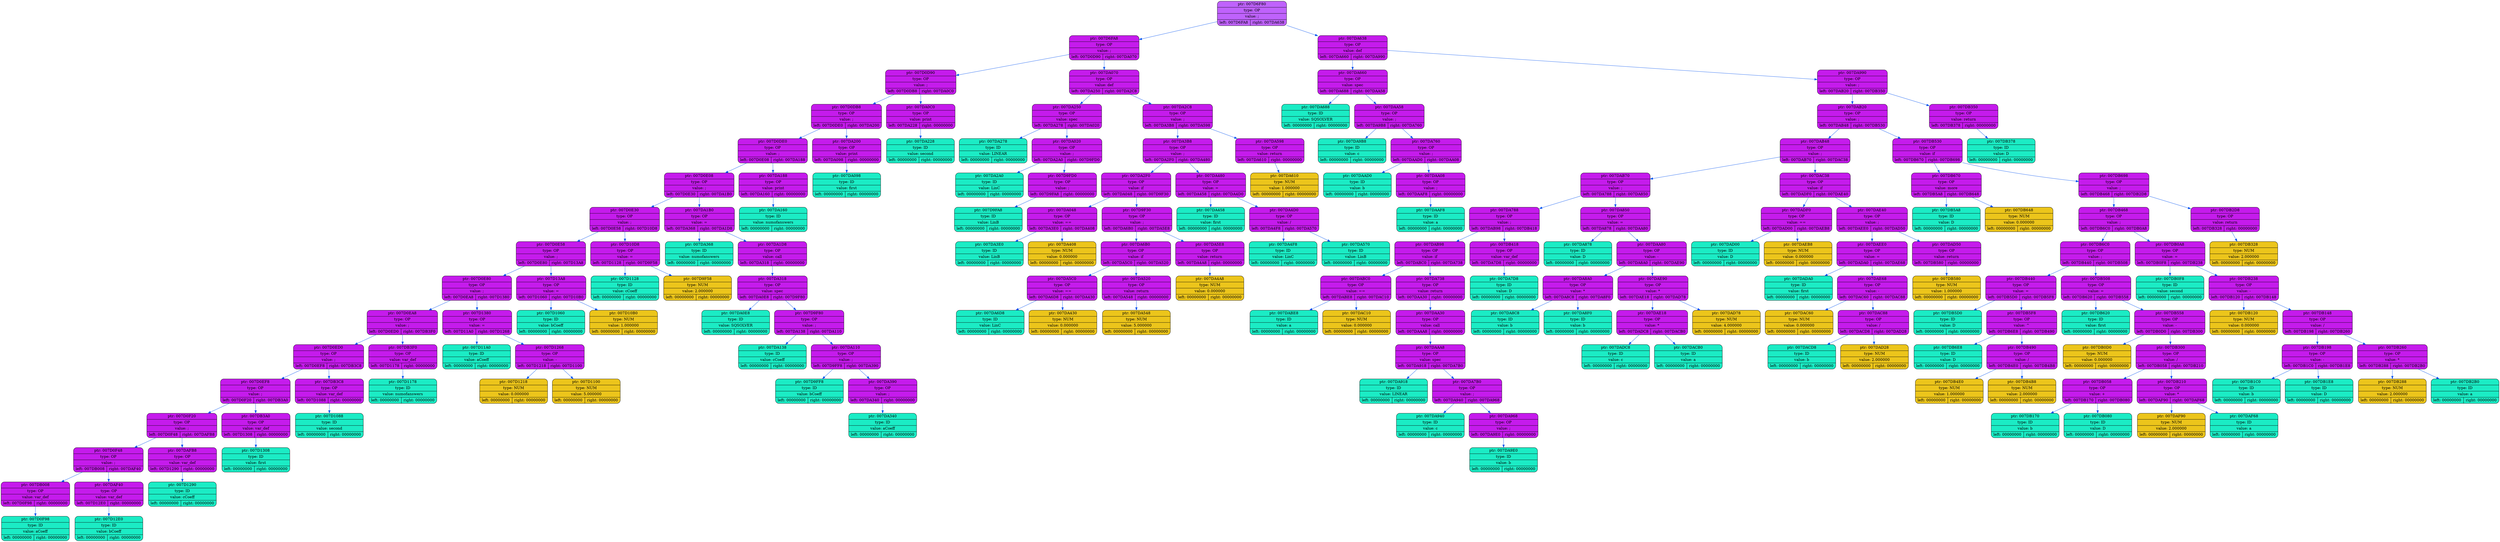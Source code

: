 digraph
{
    rankdir=TP

        node007D6F80[shape=record,style="rounded,filled",fillcolor="#BF62FC",label="{ ptr: 007D6F80 | type: OP | value: ;| { left: 007D6FA8 | right: 007DA638 }}"];
    node007D6F80 -> node007D6FA8[color="#0855F0"]
    node007D6FA8[shape=record,style="rounded,filled",fillcolor="#C51BEC",label="{ ptr: 007D6FA8 | type: OP | value: ;| { left: 007D0D90 | right: 007DA070 }}"];
    node007D6FA8 -> node007D0D90[color="#0855F0"]
    node007D0D90[shape=record,style="rounded,filled",fillcolor="#C51BEC",label="{ ptr: 007D0D90 | type: OP | value: ;| { left: 007D0DB8 | right: 007DA0C0 }}"];
    node007D0D90 -> node007D0DB8[color="#0855F0"]
    node007D0DB8[shape=record,style="rounded,filled",fillcolor="#C51BEC",label="{ ptr: 007D0DB8 | type: OP | value: ;| { left: 007D0DE0 | right: 007DA200 }}"];
    node007D0DB8 -> node007D0DE0[color="#0855F0"]
    node007D0DE0[shape=record,style="rounded,filled",fillcolor="#C51BEC",label="{ ptr: 007D0DE0 | type: OP | value: ;| { left: 007D0E08 | right: 007DA188 }}"];
    node007D0DE0 -> node007D0E08[color="#0855F0"]
    node007D0E08[shape=record,style="rounded,filled",fillcolor="#C51BEC",label="{ ptr: 007D0E08 | type: OP | value: ;| { left: 007D0E30 | right: 007DA1B0 }}"];
    node007D0E08 -> node007D0E30[color="#0855F0"]
    node007D0E30[shape=record,style="rounded,filled",fillcolor="#C51BEC",label="{ ptr: 007D0E30 | type: OP | value: ;| { left: 007D0E58 | right: 007D10D8 }}"];
    node007D0E30 -> node007D0E58[color="#0855F0"]
    node007D0E58[shape=record,style="rounded,filled",fillcolor="#C51BEC",label="{ ptr: 007D0E58 | type: OP | value: ;| { left: 007D0E80 | right: 007D13A8 }}"];
    node007D0E58 -> node007D0E80[color="#0855F0"]
    node007D0E80[shape=record,style="rounded,filled",fillcolor="#C51BEC",label="{ ptr: 007D0E80 | type: OP | value: ;| { left: 007D0EA8 | right: 007D1380 }}"];
    node007D0E80 -> node007D0EA8[color="#0855F0"]
    node007D0EA8[shape=record,style="rounded,filled",fillcolor="#C51BEC",label="{ ptr: 007D0EA8 | type: OP | value: ;| { left: 007D0ED0 | right: 007DB3F0 }}"];
    node007D0EA8 -> node007D0ED0[color="#0855F0"]
    node007D0ED0[shape=record,style="rounded,filled",fillcolor="#C51BEC",label="{ ptr: 007D0ED0 | type: OP | value: ;| { left: 007D0EF8 | right: 007DB3C8 }}"];
    node007D0ED0 -> node007D0EF8[color="#0855F0"]
    node007D0EF8[shape=record,style="rounded,filled",fillcolor="#C51BEC",label="{ ptr: 007D0EF8 | type: OP | value: ;| { left: 007D0F20 | right: 007DB3A0 }}"];
    node007D0EF8 -> node007D0F20[color="#0855F0"]
    node007D0F20[shape=record,style="rounded,filled",fillcolor="#C51BEC",label="{ ptr: 007D0F20 | type: OP | value: ;| { left: 007D0F48 | right: 007DAFB8 }}"];
    node007D0F20 -> node007D0F48[color="#0855F0"]
    node007D0F48[shape=record,style="rounded,filled",fillcolor="#C51BEC",label="{ ptr: 007D0F48 | type: OP | value: ;| { left: 007DB008 | right: 007DAF40 }}"];
    node007D0F48 -> node007DB008[color="#0855F0"]
    node007DB008[shape=record,style="rounded,filled",fillcolor="#C51BEC",label="{ ptr: 007DB008 | type: OP | value: var_def| { left: 007D0F98 | right: 00000000 }}"];
    node007DB008 -> node007D0F98[color="#0855F0"]
    node007D0F98[shape=record,style="rounded,filled",fillcolor="#1BECC5",label="{ ptr: 007D0F98 | type: ID | value: aCoeff| { left: 00000000 | right: 00000000 }}"];
    node007D0F48 -> node007DAF40[color="#0855F0"]
    node007DAF40[shape=record,style="rounded,filled",fillcolor="#C51BEC",label="{ ptr: 007DAF40 | type: OP | value: var_def| { left: 007D12E0 | right: 00000000 }}"];
    node007DAF40 -> node007D12E0[color="#0855F0"]
    node007D12E0[shape=record,style="rounded,filled",fillcolor="#1BECC5",label="{ ptr: 007D12E0 | type: ID | value: bCoeff| { left: 00000000 | right: 00000000 }}"];
    node007D0F20 -> node007DAFB8[color="#0855F0"]
    node007DAFB8[shape=record,style="rounded,filled",fillcolor="#C51BEC",label="{ ptr: 007DAFB8 | type: OP | value: var_def| { left: 007D1290 | right: 00000000 }}"];
    node007DAFB8 -> node007D1290[color="#0855F0"]
    node007D1290[shape=record,style="rounded,filled",fillcolor="#1BECC5",label="{ ptr: 007D1290 | type: ID | value: cCoeff| { left: 00000000 | right: 00000000 }}"];
    node007D0EF8 -> node007DB3A0[color="#0855F0"]
    node007DB3A0[shape=record,style="rounded,filled",fillcolor="#C51BEC",label="{ ptr: 007DB3A0 | type: OP | value: var_def| { left: 007D1308 | right: 00000000 }}"];
    node007DB3A0 -> node007D1308[color="#0855F0"]
    node007D1308[shape=record,style="rounded,filled",fillcolor="#1BECC5",label="{ ptr: 007D1308 | type: ID | value: first| { left: 00000000 | right: 00000000 }}"];
    node007D0ED0 -> node007DB3C8[color="#0855F0"]
    node007DB3C8[shape=record,style="rounded,filled",fillcolor="#C51BEC",label="{ ptr: 007DB3C8 | type: OP | value: var_def| { left: 007D1088 | right: 00000000 }}"];
    node007DB3C8 -> node007D1088[color="#0855F0"]
    node007D1088[shape=record,style="rounded,filled",fillcolor="#1BECC5",label="{ ptr: 007D1088 | type: ID | value: second| { left: 00000000 | right: 00000000 }}"];
    node007D0EA8 -> node007DB3F0[color="#0855F0"]
    node007DB3F0[shape=record,style="rounded,filled",fillcolor="#C51BEC",label="{ ptr: 007DB3F0 | type: OP | value: var_def| { left: 007D1178 | right: 00000000 }}"];
    node007DB3F0 -> node007D1178[color="#0855F0"]
    node007D1178[shape=record,style="rounded,filled",fillcolor="#1BECC5",label="{ ptr: 007D1178 | type: ID | value: numofanswers| { left: 00000000 | right: 00000000 }}"];
    node007D0E80 -> node007D1380[color="#0855F0"]
    node007D1380[shape=record,style="rounded,filled",fillcolor="#C51BEC",label="{ ptr: 007D1380 | type: OP | value: =| { left: 007D11A0 | right: 007D1268 }}"];
    node007D1380 -> node007D11A0[color="#0855F0"]
    node007D11A0[shape=record,style="rounded,filled",fillcolor="#1BECC5",label="{ ptr: 007D11A0 | type: ID | value: aCoeff| { left: 00000000 | right: 00000000 }}"];
    node007D1380 -> node007D1268[color="#0855F0"]
    node007D1268[shape=record,style="rounded,filled",fillcolor="#C51BEC",label="{ ptr: 007D1268 | type: OP | value: -| { left: 007D1218 | right: 007D1100 }}"];
    node007D1268 -> node007D1218[color="#0855F0"]
    node007D1218[shape=record,style="rounded,filled",fillcolor="#ECC51B",label="{ ptr: 007D1218 | type: NUM | value: 0.000000| { left: 00000000 | right: 00000000 }}"];
    node007D1268 -> node007D1100[color="#0855F0"]
    node007D1100[shape=record,style="rounded,filled",fillcolor="#ECC51B",label="{ ptr: 007D1100 | type: NUM | value: 5.000000| { left: 00000000 | right: 00000000 }}"];
    node007D0E58 -> node007D13A8[color="#0855F0"]
    node007D13A8[shape=record,style="rounded,filled",fillcolor="#C51BEC",label="{ ptr: 007D13A8 | type: OP | value: =| { left: 007D1060 | right: 007D10B0 }}"];
    node007D13A8 -> node007D1060[color="#0855F0"]
    node007D1060[shape=record,style="rounded,filled",fillcolor="#1BECC5",label="{ ptr: 007D1060 | type: ID | value: bCoeff| { left: 00000000 | right: 00000000 }}"];
    node007D13A8 -> node007D10B0[color="#0855F0"]
    node007D10B0[shape=record,style="rounded,filled",fillcolor="#ECC51B",label="{ ptr: 007D10B0 | type: NUM | value: 1.000000| { left: 00000000 | right: 00000000 }}"];
    node007D0E30 -> node007D10D8[color="#0855F0"]
    node007D10D8[shape=record,style="rounded,filled",fillcolor="#C51BEC",label="{ ptr: 007D10D8 | type: OP | value: =| { left: 007D1128 | right: 007D9F58 }}"];
    node007D10D8 -> node007D1128[color="#0855F0"]
    node007D1128[shape=record,style="rounded,filled",fillcolor="#1BECC5",label="{ ptr: 007D1128 | type: ID | value: cCoeff| { left: 00000000 | right: 00000000 }}"];
    node007D10D8 -> node007D9F58[color="#0855F0"]
    node007D9F58[shape=record,style="rounded,filled",fillcolor="#ECC51B",label="{ ptr: 007D9F58 | type: NUM | value: 2.000000| { left: 00000000 | right: 00000000 }}"];
    node007D0E08 -> node007DA1B0[color="#0855F0"]
    node007DA1B0[shape=record,style="rounded,filled",fillcolor="#C51BEC",label="{ ptr: 007DA1B0 | type: OP | value: =| { left: 007DA368 | right: 007DA1D8 }}"];
    node007DA1B0 -> node007DA368[color="#0855F0"]
    node007DA368[shape=record,style="rounded,filled",fillcolor="#1BECC5",label="{ ptr: 007DA368 | type: ID | value: numofanswers| { left: 00000000 | right: 00000000 }}"];
    node007DA1B0 -> node007DA1D8[color="#0855F0"]
    node007DA1D8[shape=record,style="rounded,filled",fillcolor="#C51BEC",label="{ ptr: 007DA1D8 | type: OP | value: call| { left: 007DA318 | right: 00000000 }}"];
    node007DA1D8 -> node007DA318[color="#0855F0"]
    node007DA318[shape=record,style="rounded,filled",fillcolor="#C51BEC",label="{ ptr: 007DA318 | type: OP | value: spec| { left: 007DA0E8 | right: 007D9F80 }}"];
    node007DA318 -> node007DA0E8[color="#0855F0"]
    node007DA0E8[shape=record,style="rounded,filled",fillcolor="#1BECC5",label="{ ptr: 007DA0E8 | type: ID | value: SQSOLVER| { left: 00000000 | right: 00000000 }}"];
    node007DA318 -> node007D9F80[color="#0855F0"]
    node007D9F80[shape=record,style="rounded,filled",fillcolor="#C51BEC",label="{ ptr: 007D9F80 | type: OP | value: ;| { left: 007DA138 | right: 007DA110 }}"];
    node007D9F80 -> node007DA138[color="#0855F0"]
    node007DA138[shape=record,style="rounded,filled",fillcolor="#1BECC5",label="{ ptr: 007DA138 | type: ID | value: cCoeff| { left: 00000000 | right: 00000000 }}"];
    node007D9F80 -> node007DA110[color="#0855F0"]
    node007DA110[shape=record,style="rounded,filled",fillcolor="#C51BEC",label="{ ptr: 007DA110 | type: OP | value: ;| { left: 007D9FF8 | right: 007DA390 }}"];
    node007DA110 -> node007D9FF8[color="#0855F0"]
    node007D9FF8[shape=record,style="rounded,filled",fillcolor="#1BECC5",label="{ ptr: 007D9FF8 | type: ID | value: bCoeff| { left: 00000000 | right: 00000000 }}"];
    node007DA110 -> node007DA390[color="#0855F0"]
    node007DA390[shape=record,style="rounded,filled",fillcolor="#C51BEC",label="{ ptr: 007DA390 | type: OP | value: ;| { left: 007DA340 | right: 00000000 }}"];
    node007DA390 -> node007DA340[color="#0855F0"]
    node007DA340[shape=record,style="rounded,filled",fillcolor="#1BECC5",label="{ ptr: 007DA340 | type: ID | value: aCoeff| { left: 00000000 | right: 00000000 }}"];
    node007D0DE0 -> node007DA188[color="#0855F0"]
    node007DA188[shape=record,style="rounded,filled",fillcolor="#C51BEC",label="{ ptr: 007DA188 | type: OP | value: print| { left: 007DA160 | right: 00000000 }}"];
    node007DA188 -> node007DA160[color="#0855F0"]
    node007DA160[shape=record,style="rounded,filled",fillcolor="#1BECC5",label="{ ptr: 007DA160 | type: ID | value: numofanswers| { left: 00000000 | right: 00000000 }}"];
    node007D0DB8 -> node007DA200[color="#0855F0"]
    node007DA200[shape=record,style="rounded,filled",fillcolor="#C51BEC",label="{ ptr: 007DA200 | type: OP | value: print| { left: 007DA098 | right: 00000000 }}"];
    node007DA200 -> node007DA098[color="#0855F0"]
    node007DA098[shape=record,style="rounded,filled",fillcolor="#1BECC5",label="{ ptr: 007DA098 | type: ID | value: first| { left: 00000000 | right: 00000000 }}"];
    node007D0D90 -> node007DA0C0[color="#0855F0"]
    node007DA0C0[shape=record,style="rounded,filled",fillcolor="#C51BEC",label="{ ptr: 007DA0C0 | type: OP | value: print| { left: 007DA228 | right: 00000000 }}"];
    node007DA0C0 -> node007DA228[color="#0855F0"]
    node007DA228[shape=record,style="rounded,filled",fillcolor="#1BECC5",label="{ ptr: 007DA228 | type: ID | value: second| { left: 00000000 | right: 00000000 }}"];
    node007D6FA8 -> node007DA070[color="#0855F0"]
    node007DA070[shape=record,style="rounded,filled",fillcolor="#C51BEC",label="{ ptr: 007DA070 | type: OP | value: def| { left: 007DA250 | right: 007DA2C8 }}"];
    node007DA070 -> node007DA250[color="#0855F0"]
    node007DA250[shape=record,style="rounded,filled",fillcolor="#C51BEC",label="{ ptr: 007DA250 | type: OP | value: spec| { left: 007DA278 | right: 007DA020 }}"];
    node007DA250 -> node007DA278[color="#0855F0"]
    node007DA278[shape=record,style="rounded,filled",fillcolor="#1BECC5",label="{ ptr: 007DA278 | type: ID | value: LINEAR| { left: 00000000 | right: 00000000 }}"];
    node007DA250 -> node007DA020[color="#0855F0"]
    node007DA020[shape=record,style="rounded,filled",fillcolor="#C51BEC",label="{ ptr: 007DA020 | type: OP | value: ;| { left: 007DA2A0 | right: 007D9FD0 }}"];
    node007DA020 -> node007DA2A0[color="#0855F0"]
    node007DA2A0[shape=record,style="rounded,filled",fillcolor="#1BECC5",label="{ ptr: 007DA2A0 | type: ID | value: LinC| { left: 00000000 | right: 00000000 }}"];
    node007DA020 -> node007D9FD0[color="#0855F0"]
    node007D9FD0[shape=record,style="rounded,filled",fillcolor="#C51BEC",label="{ ptr: 007D9FD0 | type: OP | value: ;| { left: 007D9FA8 | right: 00000000 }}"];
    node007D9FD0 -> node007D9FA8[color="#0855F0"]
    node007D9FA8[shape=record,style="rounded,filled",fillcolor="#1BECC5",label="{ ptr: 007D9FA8 | type: ID | value: LinB| { left: 00000000 | right: 00000000 }}"];
    node007DA070 -> node007DA2C8[color="#0855F0"]
    node007DA2C8[shape=record,style="rounded,filled",fillcolor="#C51BEC",label="{ ptr: 007DA2C8 | type: OP | value: ;| { left: 007DA3B8 | right: 007DA598 }}"];
    node007DA2C8 -> node007DA3B8[color="#0855F0"]
    node007DA3B8[shape=record,style="rounded,filled",fillcolor="#C51BEC",label="{ ptr: 007DA3B8 | type: OP | value: ;| { left: 007DA2F0 | right: 007DA480 }}"];
    node007DA3B8 -> node007DA2F0[color="#0855F0"]
    node007DA2F0[shape=record,style="rounded,filled",fillcolor="#C51BEC",label="{ ptr: 007DA2F0 | type: OP | value: if| { left: 007DA048 | right: 007D9F30 }}"];
    node007DA2F0 -> node007DA048[color="#0855F0"]
    node007DA048[shape=record,style="rounded,filled",fillcolor="#C51BEC",label="{ ptr: 007DA048 | type: OP | value: ==| { left: 007DA3E0 | right: 007DA408 }}"];
    node007DA048 -> node007DA3E0[color="#0855F0"]
    node007DA3E0[shape=record,style="rounded,filled",fillcolor="#1BECC5",label="{ ptr: 007DA3E0 | type: ID | value: LinB| { left: 00000000 | right: 00000000 }}"];
    node007DA048 -> node007DA408[color="#0855F0"]
    node007DA408[shape=record,style="rounded,filled",fillcolor="#ECC51B",label="{ ptr: 007DA408 | type: NUM | value: 0.000000| { left: 00000000 | right: 00000000 }}"];
    node007DA2F0 -> node007D9F30[color="#0855F0"]
    node007D9F30[shape=record,style="rounded,filled",fillcolor="#C51BEC",label="{ ptr: 007D9F30 | type: OP | value: ;| { left: 007DA6B0 | right: 007DA5E8 }}"];
    node007D9F30 -> node007DA6B0[color="#0855F0"]
    node007DA6B0[shape=record,style="rounded,filled",fillcolor="#C51BEC",label="{ ptr: 007DA6B0 | type: OP | value: if| { left: 007DA5C0 | right: 007DA520 }}"];
    node007DA6B0 -> node007DA5C0[color="#0855F0"]
    node007DA5C0[shape=record,style="rounded,filled",fillcolor="#C51BEC",label="{ ptr: 007DA5C0 | type: OP | value: ==| { left: 007DA6D8 | right: 007DA430 }}"];
    node007DA5C0 -> node007DA6D8[color="#0855F0"]
    node007DA6D8[shape=record,style="rounded,filled",fillcolor="#1BECC5",label="{ ptr: 007DA6D8 | type: ID | value: LinC| { left: 00000000 | right: 00000000 }}"];
    node007DA5C0 -> node007DA430[color="#0855F0"]
    node007DA430[shape=record,style="rounded,filled",fillcolor="#ECC51B",label="{ ptr: 007DA430 | type: NUM | value: 0.000000| { left: 00000000 | right: 00000000 }}"];
    node007DA6B0 -> node007DA520[color="#0855F0"]
    node007DA520[shape=record,style="rounded,filled",fillcolor="#C51BEC",label="{ ptr: 007DA520 | type: OP | value: return| { left: 007DA548 | right: 00000000 }}"];
    node007DA520 -> node007DA548[color="#0855F0"]
    node007DA548[shape=record,style="rounded,filled",fillcolor="#ECC51B",label="{ ptr: 007DA548 | type: NUM | value: 5.000000| { left: 00000000 | right: 00000000 }}"];
    node007D9F30 -> node007DA5E8[color="#0855F0"]
    node007DA5E8[shape=record,style="rounded,filled",fillcolor="#C51BEC",label="{ ptr: 007DA5E8 | type: OP | value: return| { left: 007DA4A8 | right: 00000000 }}"];
    node007DA5E8 -> node007DA4A8[color="#0855F0"]
    node007DA4A8[shape=record,style="rounded,filled",fillcolor="#ECC51B",label="{ ptr: 007DA4A8 | type: NUM | value: 0.000000| { left: 00000000 | right: 00000000 }}"];
    node007DA3B8 -> node007DA480[color="#0855F0"]
    node007DA480[shape=record,style="rounded,filled",fillcolor="#C51BEC",label="{ ptr: 007DA480 | type: OP | value: =| { left: 007DA458 | right: 007DA4D0 }}"];
    node007DA480 -> node007DA458[color="#0855F0"]
    node007DA458[shape=record,style="rounded,filled",fillcolor="#1BECC5",label="{ ptr: 007DA458 | type: ID | value: first| { left: 00000000 | right: 00000000 }}"];
    node007DA480 -> node007DA4D0[color="#0855F0"]
    node007DA4D0[shape=record,style="rounded,filled",fillcolor="#C51BEC",label="{ ptr: 007DA4D0 | type: OP | value: /| { left: 007DA4F8 | right: 007DA570 }}"];
    node007DA4D0 -> node007DA4F8[color="#0855F0"]
    node007DA4F8[shape=record,style="rounded,filled",fillcolor="#1BECC5",label="{ ptr: 007DA4F8 | type: ID | value: LinC| { left: 00000000 | right: 00000000 }}"];
    node007DA4D0 -> node007DA570[color="#0855F0"]
    node007DA570[shape=record,style="rounded,filled",fillcolor="#1BECC5",label="{ ptr: 007DA570 | type: ID | value: LinB| { left: 00000000 | right: 00000000 }}"];
    node007DA2C8 -> node007DA598[color="#0855F0"]
    node007DA598[shape=record,style="rounded,filled",fillcolor="#C51BEC",label="{ ptr: 007DA598 | type: OP | value: return| { left: 007DA610 | right: 00000000 }}"];
    node007DA598 -> node007DA610[color="#0855F0"]
    node007DA610[shape=record,style="rounded,filled",fillcolor="#ECC51B",label="{ ptr: 007DA610 | type: NUM | value: 1.000000| { left: 00000000 | right: 00000000 }}"];
    node007D6F80 -> node007DA638[color="#0855F0"]
    node007DA638[shape=record,style="rounded,filled",fillcolor="#C51BEC",label="{ ptr: 007DA638 | type: OP | value: def| { left: 007DA660 | right: 007DA990 }}"];
    node007DA638 -> node007DA660[color="#0855F0"]
    node007DA660[shape=record,style="rounded,filled",fillcolor="#C51BEC",label="{ ptr: 007DA660 | type: OP | value: spec| { left: 007DA688 | right: 007DAA58 }}"];
    node007DA660 -> node007DA688[color="#0855F0"]
    node007DA688[shape=record,style="rounded,filled",fillcolor="#1BECC5",label="{ ptr: 007DA688 | type: ID | value: SQSOLVER| { left: 00000000 | right: 00000000 }}"];
    node007DA660 -> node007DAA58[color="#0855F0"]
    node007DAA58[shape=record,style="rounded,filled",fillcolor="#C51BEC",label="{ ptr: 007DAA58 | type: OP | value: ;| { left: 007DA9B8 | right: 007DA760 }}"];
    node007DAA58 -> node007DA9B8[color="#0855F0"]
    node007DA9B8[shape=record,style="rounded,filled",fillcolor="#1BECC5",label="{ ptr: 007DA9B8 | type: ID | value: c| { left: 00000000 | right: 00000000 }}"];
    node007DAA58 -> node007DA760[color="#0855F0"]
    node007DA760[shape=record,style="rounded,filled",fillcolor="#C51BEC",label="{ ptr: 007DA760 | type: OP | value: ;| { left: 007DAAD0 | right: 007DAA08 }}"];
    node007DA760 -> node007DAAD0[color="#0855F0"]
    node007DAAD0[shape=record,style="rounded,filled",fillcolor="#1BECC5",label="{ ptr: 007DAAD0 | type: ID | value: b| { left: 00000000 | right: 00000000 }}"];
    node007DA760 -> node007DAA08[color="#0855F0"]
    node007DAA08[shape=record,style="rounded,filled",fillcolor="#C51BEC",label="{ ptr: 007DAA08 | type: OP | value: ;| { left: 007DAAF8 | right: 00000000 }}"];
    node007DAA08 -> node007DAAF8[color="#0855F0"]
    node007DAAF8[shape=record,style="rounded,filled",fillcolor="#1BECC5",label="{ ptr: 007DAAF8 | type: ID | value: a| { left: 00000000 | right: 00000000 }}"];
    node007DA638 -> node007DA990[color="#0855F0"]
    node007DA990[shape=record,style="rounded,filled",fillcolor="#C51BEC",label="{ ptr: 007DA990 | type: OP | value: ;| { left: 007DAB20 | right: 007DB350 }}"];
    node007DA990 -> node007DAB20[color="#0855F0"]
    node007DAB20[shape=record,style="rounded,filled",fillcolor="#C51BEC",label="{ ptr: 007DAB20 | type: OP | value: ;| { left: 007DAB48 | right: 007DB530 }}"];
    node007DAB20 -> node007DAB48[color="#0855F0"]
    node007DAB48[shape=record,style="rounded,filled",fillcolor="#C51BEC",label="{ ptr: 007DAB48 | type: OP | value: ;| { left: 007DAB70 | right: 007DAC38 }}"];
    node007DAB48 -> node007DAB70[color="#0855F0"]
    node007DAB70[shape=record,style="rounded,filled",fillcolor="#C51BEC",label="{ ptr: 007DAB70 | type: OP | value: ;| { left: 007DA788 | right: 007DA850 }}"];
    node007DAB70 -> node007DA788[color="#0855F0"]
    node007DA788[shape=record,style="rounded,filled",fillcolor="#C51BEC",label="{ ptr: 007DA788 | type: OP | value: ;| { left: 007DAB98 | right: 007DB418 }}"];
    node007DA788 -> node007DAB98[color="#0855F0"]
    node007DAB98[shape=record,style="rounded,filled",fillcolor="#C51BEC",label="{ ptr: 007DAB98 | type: OP | value: if| { left: 007DABC0 | right: 007DA738 }}"];
    node007DAB98 -> node007DABC0[color="#0855F0"]
    node007DABC0[shape=record,style="rounded,filled",fillcolor="#C51BEC",label="{ ptr: 007DABC0 | type: OP | value: ==| { left: 007DABE8 | right: 007DAC10 }}"];
    node007DABC0 -> node007DABE8[color="#0855F0"]
    node007DABE8[shape=record,style="rounded,filled",fillcolor="#1BECC5",label="{ ptr: 007DABE8 | type: ID | value: a| { left: 00000000 | right: 00000000 }}"];
    node007DABC0 -> node007DAC10[color="#0855F0"]
    node007DAC10[shape=record,style="rounded,filled",fillcolor="#ECC51B",label="{ ptr: 007DAC10 | type: NUM | value: 0.000000| { left: 00000000 | right: 00000000 }}"];
    node007DAB98 -> node007DA738[color="#0855F0"]
    node007DA738[shape=record,style="rounded,filled",fillcolor="#C51BEC",label="{ ptr: 007DA738 | type: OP | value: return| { left: 007DAA30 | right: 00000000 }}"];
    node007DA738 -> node007DAA30[color="#0855F0"]
    node007DAA30[shape=record,style="rounded,filled",fillcolor="#C51BEC",label="{ ptr: 007DAA30 | type: OP | value: call| { left: 007DAAA8 | right: 00000000 }}"];
    node007DAA30 -> node007DAAA8[color="#0855F0"]
    node007DAAA8[shape=record,style="rounded,filled",fillcolor="#C51BEC",label="{ ptr: 007DAAA8 | type: OP | value: spec| { left: 007DA918 | right: 007DA7B0 }}"];
    node007DAAA8 -> node007DA918[color="#0855F0"]
    node007DA918[shape=record,style="rounded,filled",fillcolor="#1BECC5",label="{ ptr: 007DA918 | type: ID | value: LINEAR| { left: 00000000 | right: 00000000 }}"];
    node007DAAA8 -> node007DA7B0[color="#0855F0"]
    node007DA7B0[shape=record,style="rounded,filled",fillcolor="#C51BEC",label="{ ptr: 007DA7B0 | type: OP | value: ;| { left: 007DA940 | right: 007DA968 }}"];
    node007DA7B0 -> node007DA940[color="#0855F0"]
    node007DA940[shape=record,style="rounded,filled",fillcolor="#1BECC5",label="{ ptr: 007DA940 | type: ID | value: c| { left: 00000000 | right: 00000000 }}"];
    node007DA7B0 -> node007DA968[color="#0855F0"]
    node007DA968[shape=record,style="rounded,filled",fillcolor="#C51BEC",label="{ ptr: 007DA968 | type: OP | value: ;| { left: 007DA9E0 | right: 00000000 }}"];
    node007DA968 -> node007DA9E0[color="#0855F0"]
    node007DA9E0[shape=record,style="rounded,filled",fillcolor="#1BECC5",label="{ ptr: 007DA9E0 | type: ID | value: b| { left: 00000000 | right: 00000000 }}"];
    node007DA788 -> node007DB418[color="#0855F0"]
    node007DB418[shape=record,style="rounded,filled",fillcolor="#C51BEC",label="{ ptr: 007DB418 | type: OP | value: var_def| { left: 007DA7D8 | right: 00000000 }}"];
    node007DB418 -> node007DA7D8[color="#0855F0"]
    node007DA7D8[shape=record,style="rounded,filled",fillcolor="#1BECC5",label="{ ptr: 007DA7D8 | type: ID | value: D| { left: 00000000 | right: 00000000 }}"];
    node007DAB70 -> node007DA850[color="#0855F0"]
    node007DA850[shape=record,style="rounded,filled",fillcolor="#C51BEC",label="{ ptr: 007DA850 | type: OP | value: =| { left: 007DA878 | right: 007DAA80 }}"];
    node007DA850 -> node007DA878[color="#0855F0"]
    node007DA878[shape=record,style="rounded,filled",fillcolor="#1BECC5",label="{ ptr: 007DA878 | type: ID | value: D| { left: 00000000 | right: 00000000 }}"];
    node007DA850 -> node007DAA80[color="#0855F0"]
    node007DAA80[shape=record,style="rounded,filled",fillcolor="#C51BEC",label="{ ptr: 007DAA80 | type: OP | value: -| { left: 007DA8A0 | right: 007DAE90 }}"];
    node007DAA80 -> node007DA8A0[color="#0855F0"]
    node007DA8A0[shape=record,style="rounded,filled",fillcolor="#C51BEC",label="{ ptr: 007DA8A0 | type: OP | value: *| { left: 007DA8C8 | right: 007DA8F0 }}"];
    node007DA8A0 -> node007DA8C8[color="#0855F0"]
    node007DA8C8[shape=record,style="rounded,filled",fillcolor="#1BECC5",label="{ ptr: 007DA8C8 | type: ID | value: b| { left: 00000000 | right: 00000000 }}"];
    node007DA8A0 -> node007DA8F0[color="#0855F0"]
    node007DA8F0[shape=record,style="rounded,filled",fillcolor="#1BECC5",label="{ ptr: 007DA8F0 | type: ID | value: b| { left: 00000000 | right: 00000000 }}"];
    node007DAA80 -> node007DAE90[color="#0855F0"]
    node007DAE90[shape=record,style="rounded,filled",fillcolor="#C51BEC",label="{ ptr: 007DAE90 | type: OP | value: *| { left: 007DAE18 | right: 007DAD78 }}"];
    node007DAE90 -> node007DAE18[color="#0855F0"]
    node007DAE18[shape=record,style="rounded,filled",fillcolor="#C51BEC",label="{ ptr: 007DAE18 | type: OP | value: *| { left: 007DADC8 | right: 007DACB0 }}"];
    node007DAE18 -> node007DADC8[color="#0855F0"]
    node007DADC8[shape=record,style="rounded,filled",fillcolor="#1BECC5",label="{ ptr: 007DADC8 | type: ID | value: c| { left: 00000000 | right: 00000000 }}"];
    node007DAE18 -> node007DACB0[color="#0855F0"]
    node007DACB0[shape=record,style="rounded,filled",fillcolor="#1BECC5",label="{ ptr: 007DACB0 | type: ID | value: a| { left: 00000000 | right: 00000000 }}"];
    node007DAE90 -> node007DAD78[color="#0855F0"]
    node007DAD78[shape=record,style="rounded,filled",fillcolor="#ECC51B",label="{ ptr: 007DAD78 | type: NUM | value: 4.000000| { left: 00000000 | right: 00000000 }}"];
    node007DAB48 -> node007DAC38[color="#0855F0"]
    node007DAC38[shape=record,style="rounded,filled",fillcolor="#C51BEC",label="{ ptr: 007DAC38 | type: OP | value: if| { left: 007DADF0 | right: 007DAE40 }}"];
    node007DAC38 -> node007DADF0[color="#0855F0"]
    node007DADF0[shape=record,style="rounded,filled",fillcolor="#C51BEC",label="{ ptr: 007DADF0 | type: OP | value: ==| { left: 007DAD00 | right: 007DAEB8 }}"];
    node007DADF0 -> node007DAD00[color="#0855F0"]
    node007DAD00[shape=record,style="rounded,filled",fillcolor="#1BECC5",label="{ ptr: 007DAD00 | type: ID | value: D| { left: 00000000 | right: 00000000 }}"];
    node007DADF0 -> node007DAEB8[color="#0855F0"]
    node007DAEB8[shape=record,style="rounded,filled",fillcolor="#ECC51B",label="{ ptr: 007DAEB8 | type: NUM | value: 0.000000| { left: 00000000 | right: 00000000 }}"];
    node007DAC38 -> node007DAE40[color="#0855F0"]
    node007DAE40[shape=record,style="rounded,filled",fillcolor="#C51BEC",label="{ ptr: 007DAE40 | type: OP | value: ;| { left: 007DAEE0 | right: 007DAD50 }}"];
    node007DAE40 -> node007DAEE0[color="#0855F0"]
    node007DAEE0[shape=record,style="rounded,filled",fillcolor="#C51BEC",label="{ ptr: 007DAEE0 | type: OP | value: =| { left: 007DADA0 | right: 007DAE68 }}"];
    node007DAEE0 -> node007DADA0[color="#0855F0"]
    node007DADA0[shape=record,style="rounded,filled",fillcolor="#1BECC5",label="{ ptr: 007DADA0 | type: ID | value: first| { left: 00000000 | right: 00000000 }}"];
    node007DAEE0 -> node007DAE68[color="#0855F0"]
    node007DAE68[shape=record,style="rounded,filled",fillcolor="#C51BEC",label="{ ptr: 007DAE68 | type: OP | value: -| { left: 007DAC60 | right: 007DAC88 }}"];
    node007DAE68 -> node007DAC60[color="#0855F0"]
    node007DAC60[shape=record,style="rounded,filled",fillcolor="#ECC51B",label="{ ptr: 007DAC60 | type: NUM | value: 0.000000| { left: 00000000 | right: 00000000 }}"];
    node007DAE68 -> node007DAC88[color="#0855F0"]
    node007DAC88[shape=record,style="rounded,filled",fillcolor="#C51BEC",label="{ ptr: 007DAC88 | type: OP | value: /| { left: 007DACD8 | right: 007DAD28 }}"];
    node007DAC88 -> node007DACD8[color="#0855F0"]
    node007DACD8[shape=record,style="rounded,filled",fillcolor="#1BECC5",label="{ ptr: 007DACD8 | type: ID | value: b| { left: 00000000 | right: 00000000 }}"];
    node007DAC88 -> node007DAD28[color="#0855F0"]
    node007DAD28[shape=record,style="rounded,filled",fillcolor="#ECC51B",label="{ ptr: 007DAD28 | type: NUM | value: 2.000000| { left: 00000000 | right: 00000000 }}"];
    node007DAE40 -> node007DAD50[color="#0855F0"]
    node007DAD50[shape=record,style="rounded,filled",fillcolor="#C51BEC",label="{ ptr: 007DAD50 | type: OP | value: return| { left: 007DB580 | right: 00000000 }}"];
    node007DAD50 -> node007DB580[color="#0855F0"]
    node007DB580[shape=record,style="rounded,filled",fillcolor="#ECC51B",label="{ ptr: 007DB580 | type: NUM | value: 1.000000| { left: 00000000 | right: 00000000 }}"];
    node007DAB20 -> node007DB530[color="#0855F0"]
    node007DB530[shape=record,style="rounded,filled",fillcolor="#C51BEC",label="{ ptr: 007DB530 | type: OP | value: if| { left: 007DB670 | right: 007DB698 }}"];
    node007DB530 -> node007DB670[color="#0855F0"]
    node007DB670[shape=record,style="rounded,filled",fillcolor="#C51BEC",label="{ ptr: 007DB670 | type: OP | value: more| { left: 007DB5A8 | right: 007DB648 }}"];
    node007DB670 -> node007DB5A8[color="#0855F0"]
    node007DB5A8[shape=record,style="rounded,filled",fillcolor="#1BECC5",label="{ ptr: 007DB5A8 | type: ID | value: D| { left: 00000000 | right: 00000000 }}"];
    node007DB670 -> node007DB648[color="#0855F0"]
    node007DB648[shape=record,style="rounded,filled",fillcolor="#ECC51B",label="{ ptr: 007DB648 | type: NUM | value: 0.000000| { left: 00000000 | right: 00000000 }}"];
    node007DB530 -> node007DB698[color="#0855F0"]
    node007DB698[shape=record,style="rounded,filled",fillcolor="#C51BEC",label="{ ptr: 007DB698 | type: OP | value: ;| { left: 007DB468 | right: 007DB2D8 }}"];
    node007DB698 -> node007DB468[color="#0855F0"]
    node007DB468[shape=record,style="rounded,filled",fillcolor="#C51BEC",label="{ ptr: 007DB468 | type: OP | value: ;| { left: 007DB6C0 | right: 007DB0A8 }}"];
    node007DB468 -> node007DB6C0[color="#0855F0"]
    node007DB6C0[shape=record,style="rounded,filled",fillcolor="#C51BEC",label="{ ptr: 007DB6C0 | type: OP | value: ;| { left: 007DB440 | right: 007DB508 }}"];
    node007DB6C0 -> node007DB440[color="#0855F0"]
    node007DB440[shape=record,style="rounded,filled",fillcolor="#C51BEC",label="{ ptr: 007DB440 | type: OP | value: =| { left: 007DB5D0 | right: 007DB5F8 }}"];
    node007DB440 -> node007DB5D0[color="#0855F0"]
    node007DB5D0[shape=record,style="rounded,filled",fillcolor="#1BECC5",label="{ ptr: 007DB5D0 | type: ID | value: D| { left: 00000000 | right: 00000000 }}"];
    node007DB440 -> node007DB5F8[color="#0855F0"]
    node007DB5F8[shape=record,style="rounded,filled",fillcolor="#C51BEC",label="{ ptr: 007DB5F8 | type: OP | value: ^| { left: 007DB6E8 | right: 007DB490 }}"];
    node007DB5F8 -> node007DB6E8[color="#0855F0"]
    node007DB6E8[shape=record,style="rounded,filled",fillcolor="#1BECC5",label="{ ptr: 007DB6E8 | type: ID | value: D| { left: 00000000 | right: 00000000 }}"];
    node007DB5F8 -> node007DB490[color="#0855F0"]
    node007DB490[shape=record,style="rounded,filled",fillcolor="#C51BEC",label="{ ptr: 007DB490 | type: OP | value: /| { left: 007DB4E0 | right: 007DB4B8 }}"];
    node007DB490 -> node007DB4E0[color="#0855F0"]
    node007DB4E0[shape=record,style="rounded,filled",fillcolor="#ECC51B",label="{ ptr: 007DB4E0 | type: NUM | value: 1.000000| { left: 00000000 | right: 00000000 }}"];
    node007DB490 -> node007DB4B8[color="#0855F0"]
    node007DB4B8[shape=record,style="rounded,filled",fillcolor="#ECC51B",label="{ ptr: 007DB4B8 | type: NUM | value: 2.000000| { left: 00000000 | right: 00000000 }}"];
    node007DB6C0 -> node007DB508[color="#0855F0"]
    node007DB508[shape=record,style="rounded,filled",fillcolor="#C51BEC",label="{ ptr: 007DB508 | type: OP | value: =| { left: 007DB620 | right: 007DB558 }}"];
    node007DB508 -> node007DB620[color="#0855F0"]
    node007DB620[shape=record,style="rounded,filled",fillcolor="#1BECC5",label="{ ptr: 007DB620 | type: ID | value: first| { left: 00000000 | right: 00000000 }}"];
    node007DB508 -> node007DB558[color="#0855F0"]
    node007DB558[shape=record,style="rounded,filled",fillcolor="#C51BEC",label="{ ptr: 007DB558 | type: OP | value: -| { left: 007DB0D0 | right: 007DB300 }}"];
    node007DB558 -> node007DB0D0[color="#0855F0"]
    node007DB0D0[shape=record,style="rounded,filled",fillcolor="#ECC51B",label="{ ptr: 007DB0D0 | type: NUM | value: 0.000000| { left: 00000000 | right: 00000000 }}"];
    node007DB558 -> node007DB300[color="#0855F0"]
    node007DB300[shape=record,style="rounded,filled",fillcolor="#C51BEC",label="{ ptr: 007DB300 | type: OP | value: /| { left: 007DB058 | right: 007DB210 }}"];
    node007DB300 -> node007DB058[color="#0855F0"]
    node007DB058[shape=record,style="rounded,filled",fillcolor="#C51BEC",label="{ ptr: 007DB058 | type: OP | value: +| { left: 007DB170 | right: 007DB080 }}"];
    node007DB058 -> node007DB170[color="#0855F0"]
    node007DB170[shape=record,style="rounded,filled",fillcolor="#1BECC5",label="{ ptr: 007DB170 | type: ID | value: b| { left: 00000000 | right: 00000000 }}"];
    node007DB058 -> node007DB080[color="#0855F0"]
    node007DB080[shape=record,style="rounded,filled",fillcolor="#1BECC5",label="{ ptr: 007DB080 | type: ID | value: D| { left: 00000000 | right: 00000000 }}"];
    node007DB300 -> node007DB210[color="#0855F0"]
    node007DB210[shape=record,style="rounded,filled",fillcolor="#C51BEC",label="{ ptr: 007DB210 | type: OP | value: *| { left: 007DAF90 | right: 007DAF68 }}"];
    node007DB210 -> node007DAF90[color="#0855F0"]
    node007DAF90[shape=record,style="rounded,filled",fillcolor="#ECC51B",label="{ ptr: 007DAF90 | type: NUM | value: 2.000000| { left: 00000000 | right: 00000000 }}"];
    node007DB210 -> node007DAF68[color="#0855F0"]
    node007DAF68[shape=record,style="rounded,filled",fillcolor="#1BECC5",label="{ ptr: 007DAF68 | type: ID | value: a| { left: 00000000 | right: 00000000 }}"];
    node007DB468 -> node007DB0A8[color="#0855F0"]
    node007DB0A8[shape=record,style="rounded,filled",fillcolor="#C51BEC",label="{ ptr: 007DB0A8 | type: OP | value: =| { left: 007DB0F8 | right: 007DB238 }}"];
    node007DB0A8 -> node007DB0F8[color="#0855F0"]
    node007DB0F8[shape=record,style="rounded,filled",fillcolor="#1BECC5",label="{ ptr: 007DB0F8 | type: ID | value: second| { left: 00000000 | right: 00000000 }}"];
    node007DB0A8 -> node007DB238[color="#0855F0"]
    node007DB238[shape=record,style="rounded,filled",fillcolor="#C51BEC",label="{ ptr: 007DB238 | type: OP | value: -| { left: 007DB120 | right: 007DB148 }}"];
    node007DB238 -> node007DB120[color="#0855F0"]
    node007DB120[shape=record,style="rounded,filled",fillcolor="#ECC51B",label="{ ptr: 007DB120 | type: NUM | value: 0.000000| { left: 00000000 | right: 00000000 }}"];
    node007DB238 -> node007DB148[color="#0855F0"]
    node007DB148[shape=record,style="rounded,filled",fillcolor="#C51BEC",label="{ ptr: 007DB148 | type: OP | value: /| { left: 007DB198 | right: 007DB260 }}"];
    node007DB148 -> node007DB198[color="#0855F0"]
    node007DB198[shape=record,style="rounded,filled",fillcolor="#C51BEC",label="{ ptr: 007DB198 | type: OP | value: -| { left: 007DB1C0 | right: 007DB1E8 }}"];
    node007DB198 -> node007DB1C0[color="#0855F0"]
    node007DB1C0[shape=record,style="rounded,filled",fillcolor="#1BECC5",label="{ ptr: 007DB1C0 | type: ID | value: b| { left: 00000000 | right: 00000000 }}"];
    node007DB198 -> node007DB1E8[color="#0855F0"]
    node007DB1E8[shape=record,style="rounded,filled",fillcolor="#1BECC5",label="{ ptr: 007DB1E8 | type: ID | value: D| { left: 00000000 | right: 00000000 }}"];
    node007DB148 -> node007DB260[color="#0855F0"]
    node007DB260[shape=record,style="rounded,filled",fillcolor="#C51BEC",label="{ ptr: 007DB260 | type: OP | value: *| { left: 007DB288 | right: 007DB2B0 }}"];
    node007DB260 -> node007DB288[color="#0855F0"]
    node007DB288[shape=record,style="rounded,filled",fillcolor="#ECC51B",label="{ ptr: 007DB288 | type: NUM | value: 2.000000| { left: 00000000 | right: 00000000 }}"];
    node007DB260 -> node007DB2B0[color="#0855F0"]
    node007DB2B0[shape=record,style="rounded,filled",fillcolor="#1BECC5",label="{ ptr: 007DB2B0 | type: ID | value: a| { left: 00000000 | right: 00000000 }}"];
    node007DB698 -> node007DB2D8[color="#0855F0"]
    node007DB2D8[shape=record,style="rounded,filled",fillcolor="#C51BEC",label="{ ptr: 007DB2D8 | type: OP | value: return| { left: 007DB328 | right: 00000000 }}"];
    node007DB2D8 -> node007DB328[color="#0855F0"]
    node007DB328[shape=record,style="rounded,filled",fillcolor="#ECC51B",label="{ ptr: 007DB328 | type: NUM | value: 2.000000| { left: 00000000 | right: 00000000 }}"];
    node007DA990 -> node007DB350[color="#0855F0"]
    node007DB350[shape=record,style="rounded,filled",fillcolor="#C51BEC",label="{ ptr: 007DB350 | type: OP | value: return| { left: 007DB378 | right: 00000000 }}"];
    node007DB350 -> node007DB378[color="#0855F0"]
    node007DB378[shape=record,style="rounded,filled",fillcolor="#1BECC5",label="{ ptr: 007DB378 | type: ID | value: D| { left: 00000000 | right: 00000000 }}"];
}